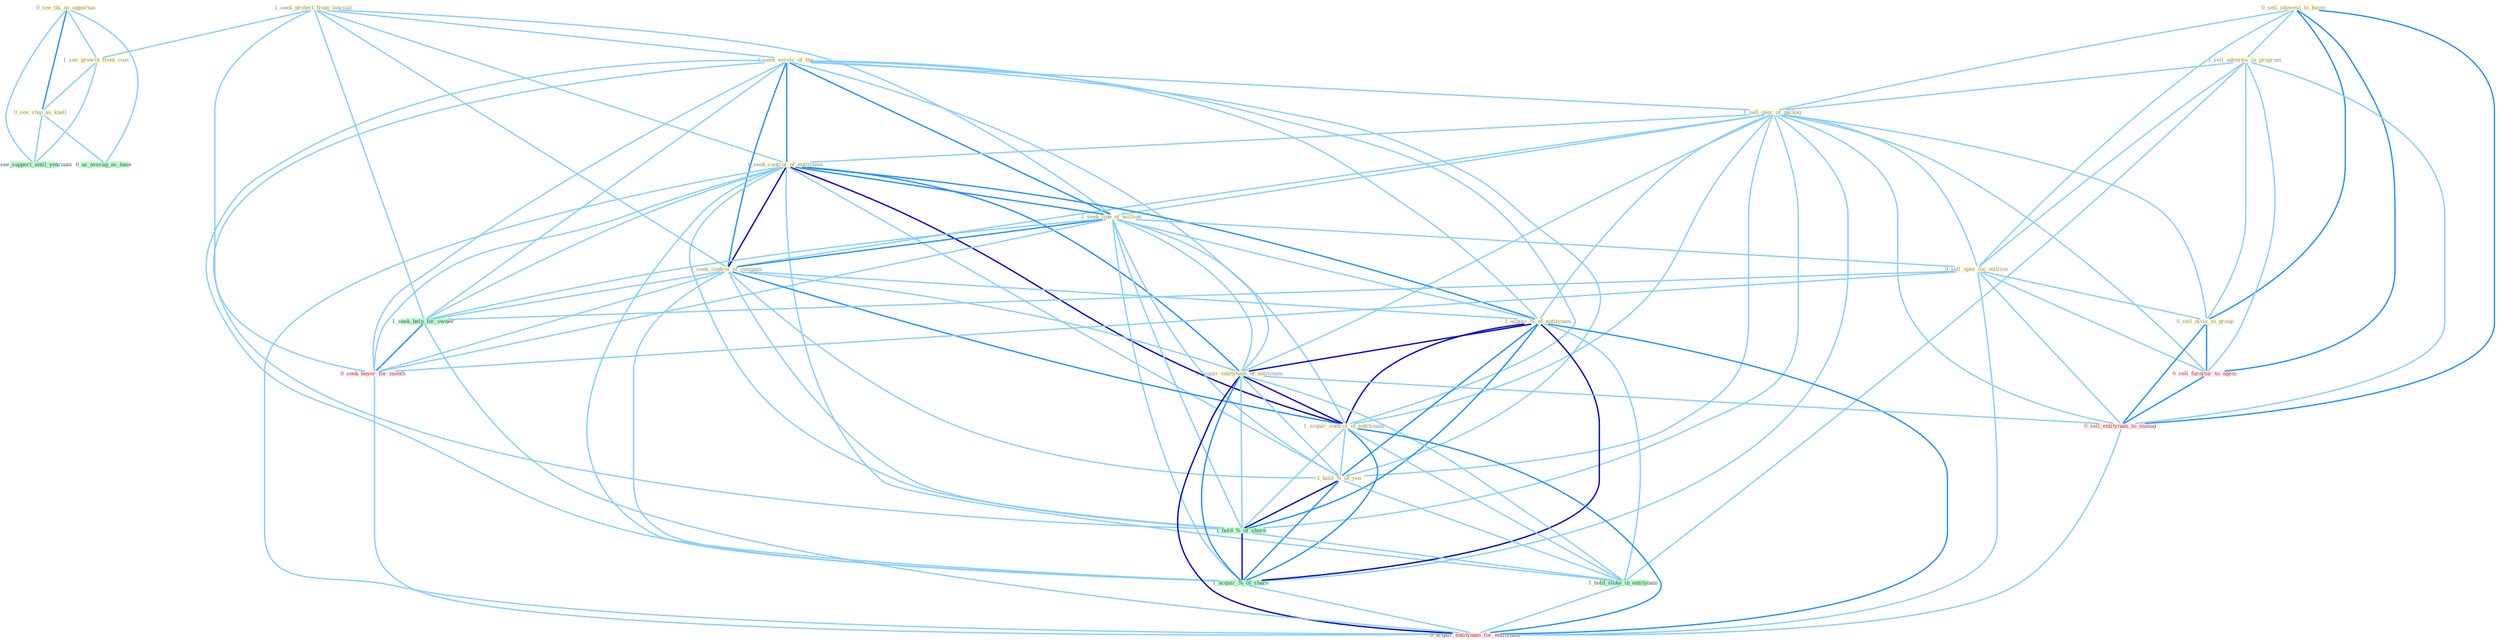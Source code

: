 Graph G{ 
    node
    [shape=polygon,style=filled,width=.5,height=.06,color="#BDFCC9",fixedsize=true,fontsize=4,
    fontcolor="#2f4f4f"];
    {node
    [color="#ffffe0", fontcolor="#8b7d6b"] "0_see_thi_as_opportun " "0_sell_interest_to_buyer " "1_seek_protect_from_lawsuit " "1_seek_servic_of_the " "1_see_growth_from_coat " "1_sell_advertis_in_program " "0_see_step_as_knell " "1_sell_piec_of_packag " "1_seek_control_of_entitynam " "1_seek_line_of_million " "1_seek_control_of_compani " "0_sell_oper_for_million " "0_sell_divis_to_group " "1_acquir_%_of_entitynam " "1_acquir_entitynam_of_entitynam " "1_acquir_control_of_entitynam " "1_hold_%_of_yen "}
{node [color="#fff0f5", fontcolor="#b22222"] "0_seek_buyer_for_month " "0_sell_furnitur_to_agenc " "0_sell_entitynam_to_manag " "0_acquir_entitynam_for_entitynam "}
edge [color="#B0E2FF"];

	"0_see_thi_as_opportun " -- "1_see_growth_from_coat " [w="1", color="#87cefa" ];
	"0_see_thi_as_opportun " -- "0_see_step_as_knell " [w="2", color="#1e90ff" , len=0.8];
	"0_see_thi_as_opportun " -- "1_see_support_until_yearnum " [w="1", color="#87cefa" ];
	"0_see_thi_as_opportun " -- "0_us_averag_as_base " [w="1", color="#87cefa" ];
	"0_sell_interest_to_buyer " -- "1_sell_advertis_in_program " [w="1", color="#87cefa" ];
	"0_sell_interest_to_buyer " -- "1_sell_piec_of_packag " [w="1", color="#87cefa" ];
	"0_sell_interest_to_buyer " -- "0_sell_oper_for_million " [w="1", color="#87cefa" ];
	"0_sell_interest_to_buyer " -- "0_sell_divis_to_group " [w="2", color="#1e90ff" , len=0.8];
	"0_sell_interest_to_buyer " -- "0_sell_furnitur_to_agenc " [w="2", color="#1e90ff" , len=0.8];
	"0_sell_interest_to_buyer " -- "0_sell_entitynam_to_manag " [w="2", color="#1e90ff" , len=0.8];
	"1_seek_protect_from_lawsuit " -- "1_seek_servic_of_the " [w="1", color="#87cefa" ];
	"1_seek_protect_from_lawsuit " -- "1_see_growth_from_coat " [w="1", color="#87cefa" ];
	"1_seek_protect_from_lawsuit " -- "1_seek_control_of_entitynam " [w="1", color="#87cefa" ];
	"1_seek_protect_from_lawsuit " -- "1_seek_line_of_million " [w="1", color="#87cefa" ];
	"1_seek_protect_from_lawsuit " -- "1_seek_control_of_compani " [w="1", color="#87cefa" ];
	"1_seek_protect_from_lawsuit " -- "1_seek_help_for_owner " [w="1", color="#87cefa" ];
	"1_seek_protect_from_lawsuit " -- "0_seek_buyer_for_month " [w="1", color="#87cefa" ];
	"1_seek_servic_of_the " -- "1_sell_piec_of_packag " [w="1", color="#87cefa" ];
	"1_seek_servic_of_the " -- "1_seek_control_of_entitynam " [w="2", color="#1e90ff" , len=0.8];
	"1_seek_servic_of_the " -- "1_seek_line_of_million " [w="2", color="#1e90ff" , len=0.8];
	"1_seek_servic_of_the " -- "1_seek_control_of_compani " [w="2", color="#1e90ff" , len=0.8];
	"1_seek_servic_of_the " -- "1_acquir_%_of_entitynam " [w="1", color="#87cefa" ];
	"1_seek_servic_of_the " -- "1_acquir_entitynam_of_entitynam " [w="1", color="#87cefa" ];
	"1_seek_servic_of_the " -- "1_acquir_control_of_entitynam " [w="1", color="#87cefa" ];
	"1_seek_servic_of_the " -- "1_hold_%_of_yen " [w="1", color="#87cefa" ];
	"1_seek_servic_of_the " -- "1_hold_%_of_share " [w="1", color="#87cefa" ];
	"1_seek_servic_of_the " -- "1_seek_help_for_owner " [w="1", color="#87cefa" ];
	"1_seek_servic_of_the " -- "0_seek_buyer_for_month " [w="1", color="#87cefa" ];
	"1_seek_servic_of_the " -- "1_acquir_%_of_share " [w="1", color="#87cefa" ];
	"1_see_growth_from_coat " -- "0_see_step_as_knell " [w="1", color="#87cefa" ];
	"1_see_growth_from_coat " -- "1_see_support_until_yearnum " [w="1", color="#87cefa" ];
	"1_sell_advertis_in_program " -- "1_sell_piec_of_packag " [w="1", color="#87cefa" ];
	"1_sell_advertis_in_program " -- "0_sell_oper_for_million " [w="1", color="#87cefa" ];
	"1_sell_advertis_in_program " -- "0_sell_divis_to_group " [w="1", color="#87cefa" ];
	"1_sell_advertis_in_program " -- "1_hold_stake_in_entitynam " [w="1", color="#87cefa" ];
	"1_sell_advertis_in_program " -- "0_sell_furnitur_to_agenc " [w="1", color="#87cefa" ];
	"1_sell_advertis_in_program " -- "0_sell_entitynam_to_manag " [w="1", color="#87cefa" ];
	"0_see_step_as_knell " -- "1_see_support_until_yearnum " [w="1", color="#87cefa" ];
	"0_see_step_as_knell " -- "0_us_averag_as_base " [w="1", color="#87cefa" ];
	"1_sell_piec_of_packag " -- "1_seek_control_of_entitynam " [w="1", color="#87cefa" ];
	"1_sell_piec_of_packag " -- "1_seek_line_of_million " [w="1", color="#87cefa" ];
	"1_sell_piec_of_packag " -- "1_seek_control_of_compani " [w="1", color="#87cefa" ];
	"1_sell_piec_of_packag " -- "0_sell_oper_for_million " [w="1", color="#87cefa" ];
	"1_sell_piec_of_packag " -- "0_sell_divis_to_group " [w="1", color="#87cefa" ];
	"1_sell_piec_of_packag " -- "1_acquir_%_of_entitynam " [w="1", color="#87cefa" ];
	"1_sell_piec_of_packag " -- "1_acquir_entitynam_of_entitynam " [w="1", color="#87cefa" ];
	"1_sell_piec_of_packag " -- "1_acquir_control_of_entitynam " [w="1", color="#87cefa" ];
	"1_sell_piec_of_packag " -- "1_hold_%_of_yen " [w="1", color="#87cefa" ];
	"1_sell_piec_of_packag " -- "1_hold_%_of_share " [w="1", color="#87cefa" ];
	"1_sell_piec_of_packag " -- "1_acquir_%_of_share " [w="1", color="#87cefa" ];
	"1_sell_piec_of_packag " -- "0_sell_furnitur_to_agenc " [w="1", color="#87cefa" ];
	"1_sell_piec_of_packag " -- "0_sell_entitynam_to_manag " [w="1", color="#87cefa" ];
	"1_seek_control_of_entitynam " -- "1_seek_line_of_million " [w="2", color="#1e90ff" , len=0.8];
	"1_seek_control_of_entitynam " -- "1_seek_control_of_compani " [w="3", color="#0000cd" , len=0.6];
	"1_seek_control_of_entitynam " -- "1_acquir_%_of_entitynam " [w="2", color="#1e90ff" , len=0.8];
	"1_seek_control_of_entitynam " -- "1_acquir_entitynam_of_entitynam " [w="2", color="#1e90ff" , len=0.8];
	"1_seek_control_of_entitynam " -- "1_acquir_control_of_entitynam " [w="3", color="#0000cd" , len=0.6];
	"1_seek_control_of_entitynam " -- "1_hold_%_of_yen " [w="1", color="#87cefa" ];
	"1_seek_control_of_entitynam " -- "1_hold_%_of_share " [w="1", color="#87cefa" ];
	"1_seek_control_of_entitynam " -- "1_hold_stake_in_entitynam " [w="1", color="#87cefa" ];
	"1_seek_control_of_entitynam " -- "1_seek_help_for_owner " [w="1", color="#87cefa" ];
	"1_seek_control_of_entitynam " -- "0_seek_buyer_for_month " [w="1", color="#87cefa" ];
	"1_seek_control_of_entitynam " -- "1_acquir_%_of_share " [w="1", color="#87cefa" ];
	"1_seek_control_of_entitynam " -- "0_acquir_entitynam_for_entitynam " [w="1", color="#87cefa" ];
	"1_seek_line_of_million " -- "1_seek_control_of_compani " [w="2", color="#1e90ff" , len=0.8];
	"1_seek_line_of_million " -- "0_sell_oper_for_million " [w="1", color="#87cefa" ];
	"1_seek_line_of_million " -- "1_acquir_%_of_entitynam " [w="1", color="#87cefa" ];
	"1_seek_line_of_million " -- "1_acquir_entitynam_of_entitynam " [w="1", color="#87cefa" ];
	"1_seek_line_of_million " -- "1_acquir_control_of_entitynam " [w="1", color="#87cefa" ];
	"1_seek_line_of_million " -- "1_hold_%_of_yen " [w="1", color="#87cefa" ];
	"1_seek_line_of_million " -- "1_hold_%_of_share " [w="1", color="#87cefa" ];
	"1_seek_line_of_million " -- "1_seek_help_for_owner " [w="1", color="#87cefa" ];
	"1_seek_line_of_million " -- "0_seek_buyer_for_month " [w="1", color="#87cefa" ];
	"1_seek_line_of_million " -- "1_acquir_%_of_share " [w="1", color="#87cefa" ];
	"1_seek_control_of_compani " -- "1_acquir_%_of_entitynam " [w="1", color="#87cefa" ];
	"1_seek_control_of_compani " -- "1_acquir_entitynam_of_entitynam " [w="1", color="#87cefa" ];
	"1_seek_control_of_compani " -- "1_acquir_control_of_entitynam " [w="2", color="#1e90ff" , len=0.8];
	"1_seek_control_of_compani " -- "1_hold_%_of_yen " [w="1", color="#87cefa" ];
	"1_seek_control_of_compani " -- "1_hold_%_of_share " [w="1", color="#87cefa" ];
	"1_seek_control_of_compani " -- "1_seek_help_for_owner " [w="1", color="#87cefa" ];
	"1_seek_control_of_compani " -- "0_seek_buyer_for_month " [w="1", color="#87cefa" ];
	"1_seek_control_of_compani " -- "1_acquir_%_of_share " [w="1", color="#87cefa" ];
	"0_sell_oper_for_million " -- "0_sell_divis_to_group " [w="1", color="#87cefa" ];
	"0_sell_oper_for_million " -- "1_seek_help_for_owner " [w="1", color="#87cefa" ];
	"0_sell_oper_for_million " -- "0_seek_buyer_for_month " [w="1", color="#87cefa" ];
	"0_sell_oper_for_million " -- "0_sell_furnitur_to_agenc " [w="1", color="#87cefa" ];
	"0_sell_oper_for_million " -- "0_sell_entitynam_to_manag " [w="1", color="#87cefa" ];
	"0_sell_oper_for_million " -- "0_acquir_entitynam_for_entitynam " [w="1", color="#87cefa" ];
	"0_sell_divis_to_group " -- "0_sell_furnitur_to_agenc " [w="2", color="#1e90ff" , len=0.8];
	"0_sell_divis_to_group " -- "0_sell_entitynam_to_manag " [w="2", color="#1e90ff" , len=0.8];
	"1_acquir_%_of_entitynam " -- "1_acquir_entitynam_of_entitynam " [w="3", color="#0000cd" , len=0.6];
	"1_acquir_%_of_entitynam " -- "1_acquir_control_of_entitynam " [w="3", color="#0000cd" , len=0.6];
	"1_acquir_%_of_entitynam " -- "1_hold_%_of_yen " [w="2", color="#1e90ff" , len=0.8];
	"1_acquir_%_of_entitynam " -- "1_hold_%_of_share " [w="2", color="#1e90ff" , len=0.8];
	"1_acquir_%_of_entitynam " -- "1_hold_stake_in_entitynam " [w="1", color="#87cefa" ];
	"1_acquir_%_of_entitynam " -- "1_acquir_%_of_share " [w="3", color="#0000cd" , len=0.6];
	"1_acquir_%_of_entitynam " -- "0_acquir_entitynam_for_entitynam " [w="2", color="#1e90ff" , len=0.8];
	"1_acquir_entitynam_of_entitynam " -- "1_acquir_control_of_entitynam " [w="3", color="#0000cd" , len=0.6];
	"1_acquir_entitynam_of_entitynam " -- "1_hold_%_of_yen " [w="1", color="#87cefa" ];
	"1_acquir_entitynam_of_entitynam " -- "1_hold_%_of_share " [w="1", color="#87cefa" ];
	"1_acquir_entitynam_of_entitynam " -- "1_hold_stake_in_entitynam " [w="1", color="#87cefa" ];
	"1_acquir_entitynam_of_entitynam " -- "1_acquir_%_of_share " [w="2", color="#1e90ff" , len=0.8];
	"1_acquir_entitynam_of_entitynam " -- "0_sell_entitynam_to_manag " [w="1", color="#87cefa" ];
	"1_acquir_entitynam_of_entitynam " -- "0_acquir_entitynam_for_entitynam " [w="3", color="#0000cd" , len=0.6];
	"1_acquir_control_of_entitynam " -- "1_hold_%_of_yen " [w="1", color="#87cefa" ];
	"1_acquir_control_of_entitynam " -- "1_hold_%_of_share " [w="1", color="#87cefa" ];
	"1_acquir_control_of_entitynam " -- "1_hold_stake_in_entitynam " [w="1", color="#87cefa" ];
	"1_acquir_control_of_entitynam " -- "1_acquir_%_of_share " [w="2", color="#1e90ff" , len=0.8];
	"1_acquir_control_of_entitynam " -- "0_acquir_entitynam_for_entitynam " [w="2", color="#1e90ff" , len=0.8];
	"1_hold_%_of_yen " -- "1_hold_%_of_share " [w="3", color="#0000cd" , len=0.6];
	"1_hold_%_of_yen " -- "1_hold_stake_in_entitynam " [w="1", color="#87cefa" ];
	"1_hold_%_of_yen " -- "1_acquir_%_of_share " [w="2", color="#1e90ff" , len=0.8];
	"1_hold_%_of_share " -- "1_hold_stake_in_entitynam " [w="1", color="#87cefa" ];
	"1_hold_%_of_share " -- "1_acquir_%_of_share " [w="3", color="#0000cd" , len=0.6];
	"1_hold_stake_in_entitynam " -- "0_acquir_entitynam_for_entitynam " [w="1", color="#87cefa" ];
	"1_seek_help_for_owner " -- "0_seek_buyer_for_month " [w="2", color="#1e90ff" , len=0.8];
	"1_seek_help_for_owner " -- "0_acquir_entitynam_for_entitynam " [w="1", color="#87cefa" ];
	"0_seek_buyer_for_month " -- "0_acquir_entitynam_for_entitynam " [w="1", color="#87cefa" ];
	"1_acquir_%_of_share " -- "0_acquir_entitynam_for_entitynam " [w="1", color="#87cefa" ];
	"0_sell_furnitur_to_agenc " -- "0_sell_entitynam_to_manag " [w="2", color="#1e90ff" , len=0.8];
	"0_sell_entitynam_to_manag " -- "0_acquir_entitynam_for_entitynam " [w="1", color="#87cefa" ];
}